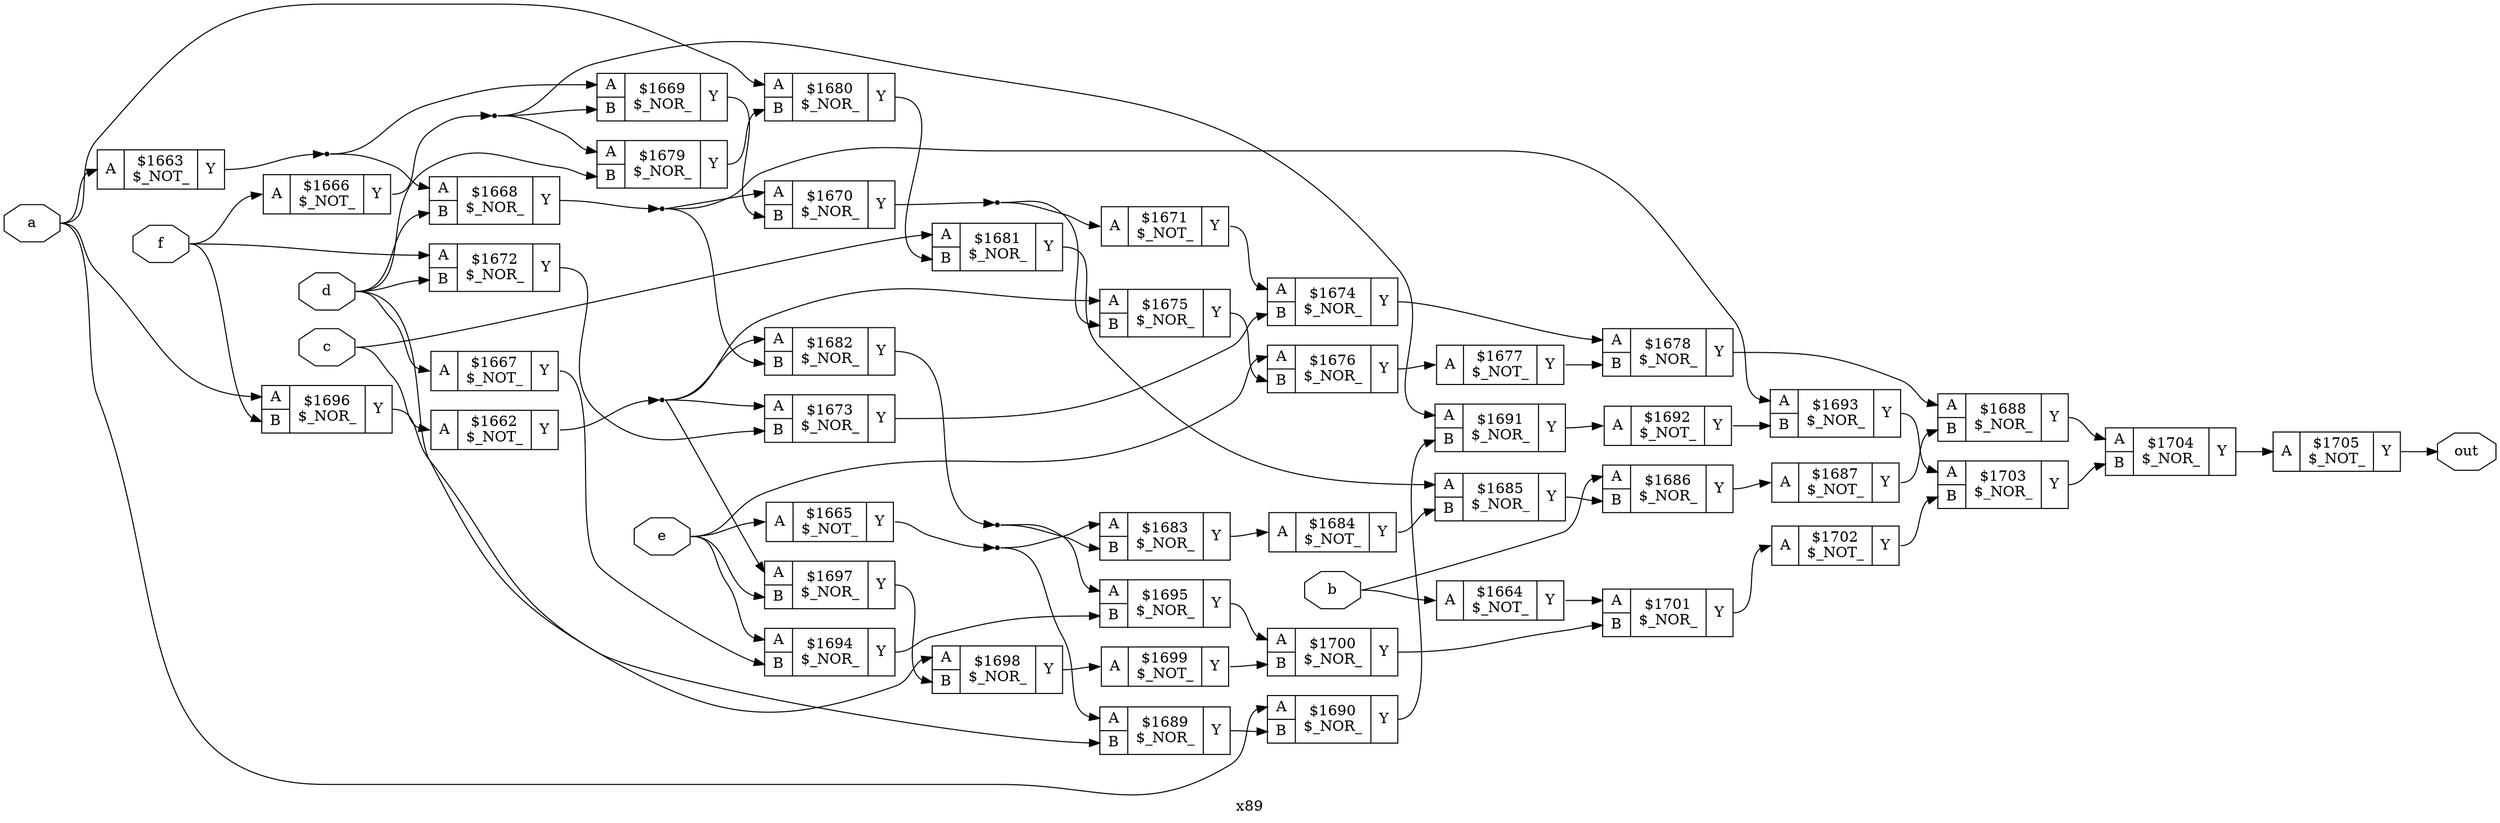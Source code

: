 digraph "x89" {
label="x89";
rankdir="LR";
remincross=true;
n44 [ shape=octagon, label="a", color="black", fontcolor="black" ];
n45 [ shape=octagon, label="b", color="black", fontcolor="black" ];
n46 [ shape=octagon, label="c", color="black", fontcolor="black" ];
n47 [ shape=octagon, label="d", color="black", fontcolor="black" ];
n48 [ shape=octagon, label="e", color="black", fontcolor="black" ];
n49 [ shape=octagon, label="f", color="black", fontcolor="black" ];
n50 [ shape=octagon, label="out", color="black", fontcolor="black" ];
c53 [ shape=record, label="{{<p51> A}|$1662\n$_NOT_|{<p52> Y}}" ];
c54 [ shape=record, label="{{<p51> A}|$1663\n$_NOT_|{<p52> Y}}" ];
c55 [ shape=record, label="{{<p51> A}|$1664\n$_NOT_|{<p52> Y}}" ];
c56 [ shape=record, label="{{<p51> A}|$1665\n$_NOT_|{<p52> Y}}" ];
c57 [ shape=record, label="{{<p51> A}|$1666\n$_NOT_|{<p52> Y}}" ];
c58 [ shape=record, label="{{<p51> A}|$1667\n$_NOT_|{<p52> Y}}" ];
c60 [ shape=record, label="{{<p51> A|<p59> B}|$1668\n$_NOR_|{<p52> Y}}" ];
c61 [ shape=record, label="{{<p51> A|<p59> B}|$1669\n$_NOR_|{<p52> Y}}" ];
c62 [ shape=record, label="{{<p51> A|<p59> B}|$1670\n$_NOR_|{<p52> Y}}" ];
c63 [ shape=record, label="{{<p51> A}|$1671\n$_NOT_|{<p52> Y}}" ];
c64 [ shape=record, label="{{<p51> A|<p59> B}|$1672\n$_NOR_|{<p52> Y}}" ];
c65 [ shape=record, label="{{<p51> A|<p59> B}|$1673\n$_NOR_|{<p52> Y}}" ];
c66 [ shape=record, label="{{<p51> A|<p59> B}|$1674\n$_NOR_|{<p52> Y}}" ];
c67 [ shape=record, label="{{<p51> A|<p59> B}|$1675\n$_NOR_|{<p52> Y}}" ];
c68 [ shape=record, label="{{<p51> A|<p59> B}|$1676\n$_NOR_|{<p52> Y}}" ];
c69 [ shape=record, label="{{<p51> A}|$1677\n$_NOT_|{<p52> Y}}" ];
c70 [ shape=record, label="{{<p51> A|<p59> B}|$1678\n$_NOR_|{<p52> Y}}" ];
c71 [ shape=record, label="{{<p51> A|<p59> B}|$1679\n$_NOR_|{<p52> Y}}" ];
c72 [ shape=record, label="{{<p51> A|<p59> B}|$1680\n$_NOR_|{<p52> Y}}" ];
c73 [ shape=record, label="{{<p51> A|<p59> B}|$1681\n$_NOR_|{<p52> Y}}" ];
c74 [ shape=record, label="{{<p51> A|<p59> B}|$1682\n$_NOR_|{<p52> Y}}" ];
c75 [ shape=record, label="{{<p51> A|<p59> B}|$1683\n$_NOR_|{<p52> Y}}" ];
c76 [ shape=record, label="{{<p51> A}|$1684\n$_NOT_|{<p52> Y}}" ];
c77 [ shape=record, label="{{<p51> A|<p59> B}|$1685\n$_NOR_|{<p52> Y}}" ];
c78 [ shape=record, label="{{<p51> A|<p59> B}|$1686\n$_NOR_|{<p52> Y}}" ];
c79 [ shape=record, label="{{<p51> A}|$1687\n$_NOT_|{<p52> Y}}" ];
c80 [ shape=record, label="{{<p51> A|<p59> B}|$1688\n$_NOR_|{<p52> Y}}" ];
c81 [ shape=record, label="{{<p51> A|<p59> B}|$1689\n$_NOR_|{<p52> Y}}" ];
c82 [ shape=record, label="{{<p51> A|<p59> B}|$1690\n$_NOR_|{<p52> Y}}" ];
c83 [ shape=record, label="{{<p51> A|<p59> B}|$1691\n$_NOR_|{<p52> Y}}" ];
c84 [ shape=record, label="{{<p51> A}|$1692\n$_NOT_|{<p52> Y}}" ];
c85 [ shape=record, label="{{<p51> A|<p59> B}|$1693\n$_NOR_|{<p52> Y}}" ];
c86 [ shape=record, label="{{<p51> A|<p59> B}|$1694\n$_NOR_|{<p52> Y}}" ];
c87 [ shape=record, label="{{<p51> A|<p59> B}|$1695\n$_NOR_|{<p52> Y}}" ];
c88 [ shape=record, label="{{<p51> A|<p59> B}|$1696\n$_NOR_|{<p52> Y}}" ];
c89 [ shape=record, label="{{<p51> A|<p59> B}|$1697\n$_NOR_|{<p52> Y}}" ];
c90 [ shape=record, label="{{<p51> A|<p59> B}|$1698\n$_NOR_|{<p52> Y}}" ];
c91 [ shape=record, label="{{<p51> A}|$1699\n$_NOT_|{<p52> Y}}" ];
c92 [ shape=record, label="{{<p51> A|<p59> B}|$1700\n$_NOR_|{<p52> Y}}" ];
c93 [ shape=record, label="{{<p51> A|<p59> B}|$1701\n$_NOR_|{<p52> Y}}" ];
c94 [ shape=record, label="{{<p51> A}|$1702\n$_NOT_|{<p52> Y}}" ];
c95 [ shape=record, label="{{<p51> A|<p59> B}|$1703\n$_NOR_|{<p52> Y}}" ];
c96 [ shape=record, label="{{<p51> A|<p59> B}|$1704\n$_NOR_|{<p52> Y}}" ];
c97 [ shape=record, label="{{<p51> A}|$1705\n$_NOT_|{<p52> Y}}" ];
c55:p52:e -> c93:p51:w [color="black", label=""];
c65:p52:e -> c66:p59:w [color="black", label=""];
c66:p52:e -> c70:p51:w [color="black", label=""];
c67:p52:e -> c68:p59:w [color="black", label=""];
c68:p52:e -> c69:p51:w [color="black", label=""];
c69:p52:e -> c70:p59:w [color="black", label=""];
c70:p52:e -> c80:p51:w [color="black", label=""];
c71:p52:e -> c72:p59:w [color="black", label=""];
c72:p52:e -> c73:p59:w [color="black", label=""];
c73:p52:e -> c77:p51:w [color="black", label=""];
n19 [ shape=point ];
c74:p52:e -> n19:w [color="black", label=""];
n19:e -> c75:p59:w [color="black", label=""];
n19:e -> c87:p51:w [color="black", label=""];
n2 [ shape=point ];
c56:p52:e -> n2:w [color="black", label=""];
n2:e -> c75:p51:w [color="black", label=""];
n2:e -> c81:p51:w [color="black", label=""];
c75:p52:e -> c76:p51:w [color="black", label=""];
c76:p52:e -> c77:p59:w [color="black", label=""];
c77:p52:e -> c78:p59:w [color="black", label=""];
c78:p52:e -> c79:p51:w [color="black", label=""];
c79:p52:e -> c80:p59:w [color="black", label=""];
c80:p52:e -> c96:p51:w [color="black", label=""];
c81:p52:e -> c82:p59:w [color="black", label=""];
c82:p52:e -> c83:p59:w [color="black", label=""];
c83:p52:e -> c84:p51:w [color="black", label=""];
c84:p52:e -> c85:p59:w [color="black", label=""];
n3 [ shape=point ];
c57:p52:e -> n3:w [color="black", label=""];
n3:e -> c61:p59:w [color="black", label=""];
n3:e -> c71:p51:w [color="black", label=""];
n3:e -> c83:p51:w [color="black", label=""];
c85:p52:e -> c95:p51:w [color="black", label=""];
c86:p52:e -> c87:p59:w [color="black", label=""];
c87:p52:e -> c92:p51:w [color="black", label=""];
c88:p52:e -> c90:p51:w [color="black", label=""];
c89:p52:e -> c90:p59:w [color="black", label=""];
c90:p52:e -> c91:p51:w [color="black", label=""];
c91:p52:e -> c92:p59:w [color="black", label=""];
c92:p52:e -> c93:p59:w [color="black", label=""];
c93:p52:e -> c94:p51:w [color="black", label=""];
c94:p52:e -> c95:p59:w [color="black", label=""];
c58:p52:e -> c86:p59:w [color="black", label=""];
c95:p52:e -> c96:p59:w [color="black", label=""];
c96:p52:e -> c97:p51:w [color="black", label=""];
n42 [ shape=point ];
c53:p52:e -> n42:w [color="black", label=""];
n42:e -> c65:p51:w [color="black", label=""];
n42:e -> c67:p51:w [color="black", label=""];
n42:e -> c74:p51:w [color="black", label=""];
n42:e -> c89:p51:w [color="black", label=""];
n43 [ shape=point ];
c54:p52:e -> n43:w [color="black", label=""];
n43:e -> c60:p51:w [color="black", label=""];
n43:e -> c61:p51:w [color="black", label=""];
n44:e -> c54:p51:w [color="black", label=""];
n44:e -> c72:p51:w [color="black", label=""];
n44:e -> c82:p51:w [color="black", label=""];
n44:e -> c88:p51:w [color="black", label=""];
n45:e -> c55:p51:w [color="black", label=""];
n45:e -> c78:p51:w [color="black", label=""];
n46:e -> c53:p51:w [color="black", label=""];
n46:e -> c73:p51:w [color="black", label=""];
n47:e -> c58:p51:w [color="black", label=""];
n47:e -> c60:p59:w [color="black", label=""];
n47:e -> c64:p59:w [color="black", label=""];
n47:e -> c71:p59:w [color="black", label=""];
n47:e -> c81:p59:w [color="black", label=""];
n48:e -> c56:p51:w [color="black", label=""];
n48:e -> c68:p51:w [color="black", label=""];
n48:e -> c86:p51:w [color="black", label=""];
n48:e -> c89:p59:w [color="black", label=""];
n49:e -> c57:p51:w [color="black", label=""];
n49:e -> c64:p51:w [color="black", label=""];
n49:e -> c88:p59:w [color="black", label=""];
n5 [ shape=point ];
c60:p52:e -> n5:w [color="black", label=""];
n5:e -> c62:p51:w [color="black", label=""];
n5:e -> c74:p59:w [color="black", label=""];
n5:e -> c85:p51:w [color="black", label=""];
c97:p52:e -> n50:w [color="black", label=""];
c61:p52:e -> c62:p59:w [color="black", label=""];
n7 [ shape=point ];
c62:p52:e -> n7:w [color="black", label=""];
n7:e -> c63:p51:w [color="black", label=""];
n7:e -> c67:p59:w [color="black", label=""];
c63:p52:e -> c66:p51:w [color="black", label=""];
c64:p52:e -> c65:p59:w [color="black", label=""];
}

